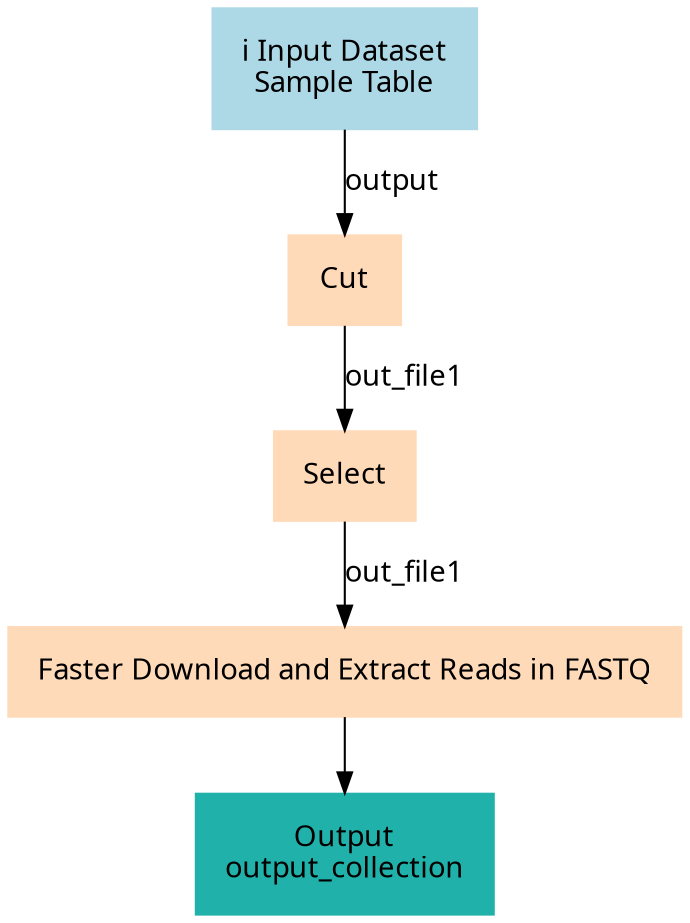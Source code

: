 digraph main {
  node [fontname="Atkinson Hyperlegible", shape=box, color=white,style=filled,color=peachpuff,margin="0.2,0.2"];
  edge [fontname="Atkinson Hyperlegible"];
  0[color=lightblue,label="ℹ️ Input Dataset\nSample Table"]
  1[label="Cut"]
  0 -> 1 [label="output"]
  2[label="Select"]
  1 -> 2 [label="out_file1"]
  3[label="Faster Download and Extract Reads in FASTQ"]
  2 -> 3 [label="out_file1"]
  kb7c7e59d6a7841afae59e52fcc1fe2f6[color=lightseagreen,label="Output\noutput_collection"]
  3 -> kb7c7e59d6a7841afae59e52fcc1fe2f6
}